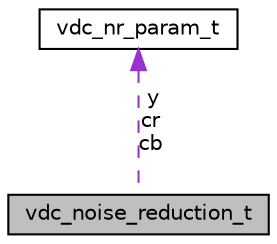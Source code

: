 digraph "vdc_noise_reduction_t"
{
 // LATEX_PDF_SIZE
  edge [fontname="Helvetica",fontsize="10",labelfontname="Helvetica",labelfontsize="10"];
  node [fontname="Helvetica",fontsize="10",shape=record];
  Node1 [label="vdc_noise_reduction_t",height=0.2,width=0.4,color="black", fillcolor="grey75", style="filled", fontcolor="black",tooltip=" "];
  Node2 -> Node1 [dir="back",color="darkorchid3",fontsize="10",style="dashed",label=" y\ncr\ncb" ,fontname="Helvetica"];
  Node2 [label="vdc_nr_param_t",height=0.2,width=0.4,color="black", fillcolor="white", style="filled",URL="$dd/d6f/structvdc__nr__param__t.html",tooltip=" "];
}
